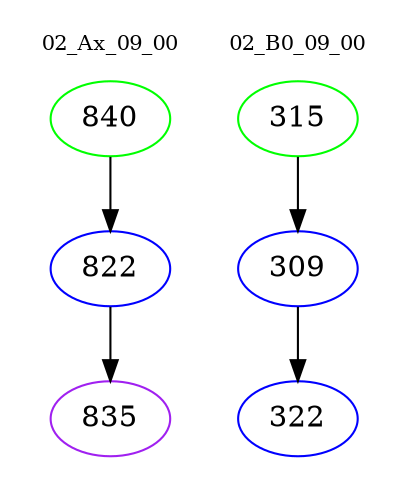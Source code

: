 digraph{
subgraph cluster_0 {
color = white
label = "02_Ax_09_00";
fontsize=10;
T0_840 [label="840", color="green"]
T0_840 -> T0_822 [color="black"]
T0_822 [label="822", color="blue"]
T0_822 -> T0_835 [color="black"]
T0_835 [label="835", color="purple"]
}
subgraph cluster_1 {
color = white
label = "02_B0_09_00";
fontsize=10;
T1_315 [label="315", color="green"]
T1_315 -> T1_309 [color="black"]
T1_309 [label="309", color="blue"]
T1_309 -> T1_322 [color="black"]
T1_322 [label="322", color="blue"]
}
}
